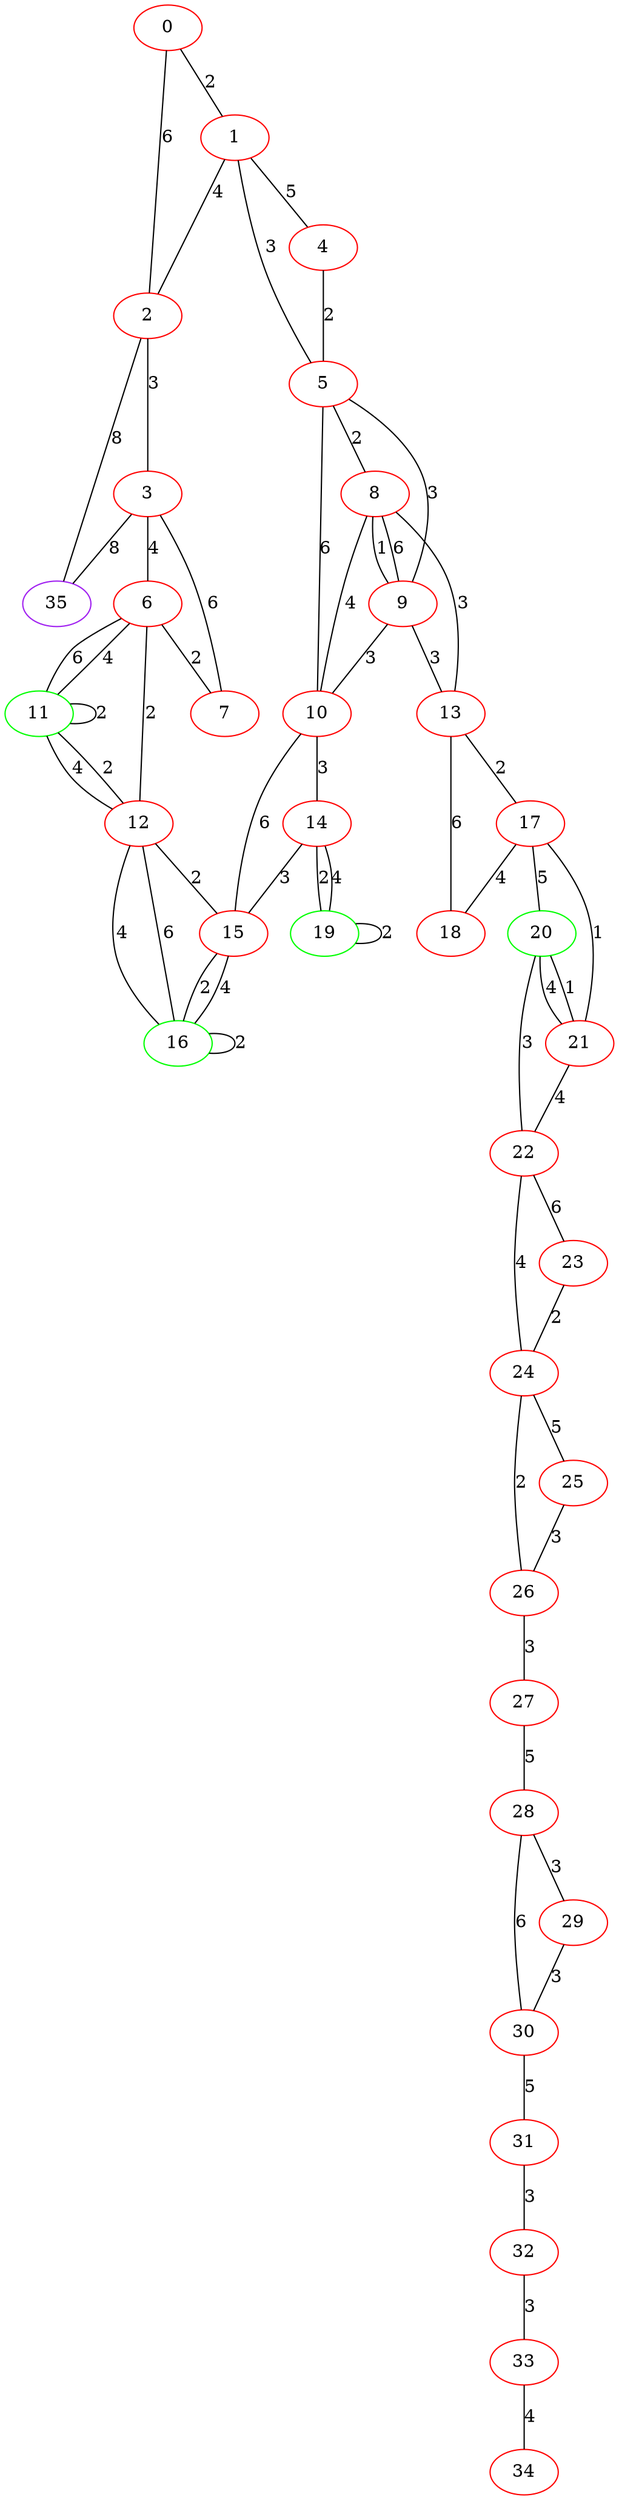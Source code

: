 graph "" {
0 [color=red, weight=1];
1 [color=red, weight=1];
2 [color=red, weight=1];
3 [color=red, weight=1];
4 [color=red, weight=1];
5 [color=red, weight=1];
6 [color=red, weight=1];
7 [color=red, weight=1];
8 [color=red, weight=1];
9 [color=red, weight=1];
10 [color=red, weight=1];
11 [color=green, weight=2];
12 [color=red, weight=1];
13 [color=red, weight=1];
14 [color=red, weight=1];
15 [color=red, weight=1];
16 [color=green, weight=2];
17 [color=red, weight=1];
18 [color=red, weight=1];
19 [color=green, weight=2];
20 [color=green, weight=2];
21 [color=red, weight=1];
22 [color=red, weight=1];
23 [color=red, weight=1];
24 [color=red, weight=1];
25 [color=red, weight=1];
26 [color=red, weight=1];
27 [color=red, weight=1];
28 [color=red, weight=1];
29 [color=red, weight=1];
30 [color=red, weight=1];
31 [color=red, weight=1];
32 [color=red, weight=1];
33 [color=red, weight=1];
34 [color=red, weight=1];
35 [color=purple, weight=4];
0 -- 1  [key=0, label=2];
0 -- 2  [key=0, label=6];
1 -- 2  [key=0, label=4];
1 -- 4  [key=0, label=5];
1 -- 5  [key=0, label=3];
2 -- 3  [key=0, label=3];
2 -- 35  [key=0, label=8];
3 -- 35  [key=0, label=8];
3 -- 6  [key=0, label=4];
3 -- 7  [key=0, label=6];
4 -- 5  [key=0, label=2];
5 -- 8  [key=0, label=2];
5 -- 9  [key=0, label=3];
5 -- 10  [key=0, label=6];
6 -- 11  [key=0, label=6];
6 -- 11  [key=1, label=4];
6 -- 12  [key=0, label=2];
6 -- 7  [key=0, label=2];
8 -- 9  [key=0, label=1];
8 -- 9  [key=1, label=6];
8 -- 10  [key=0, label=4];
8 -- 13  [key=0, label=3];
9 -- 10  [key=0, label=3];
9 -- 13  [key=0, label=3];
10 -- 14  [key=0, label=3];
10 -- 15  [key=0, label=6];
11 -- 11  [key=0, label=2];
11 -- 12  [key=0, label=4];
11 -- 12  [key=1, label=2];
12 -- 16  [key=0, label=4];
12 -- 16  [key=1, label=6];
12 -- 15  [key=0, label=2];
13 -- 17  [key=0, label=2];
13 -- 18  [key=0, label=6];
14 -- 19  [key=0, label=2];
14 -- 19  [key=1, label=4];
14 -- 15  [key=0, label=3];
15 -- 16  [key=0, label=2];
15 -- 16  [key=1, label=4];
16 -- 16  [key=0, label=2];
17 -- 18  [key=0, label=4];
17 -- 20  [key=0, label=5];
17 -- 21  [key=0, label=1];
19 -- 19  [key=0, label=2];
20 -- 21  [key=0, label=1];
20 -- 21  [key=1, label=4];
20 -- 22  [key=0, label=3];
21 -- 22  [key=0, label=4];
22 -- 24  [key=0, label=4];
22 -- 23  [key=0, label=6];
23 -- 24  [key=0, label=2];
24 -- 25  [key=0, label=5];
24 -- 26  [key=0, label=2];
25 -- 26  [key=0, label=3];
26 -- 27  [key=0, label=3];
27 -- 28  [key=0, label=5];
28 -- 29  [key=0, label=3];
28 -- 30  [key=0, label=6];
29 -- 30  [key=0, label=3];
30 -- 31  [key=0, label=5];
31 -- 32  [key=0, label=3];
32 -- 33  [key=0, label=3];
33 -- 34  [key=0, label=4];
}
